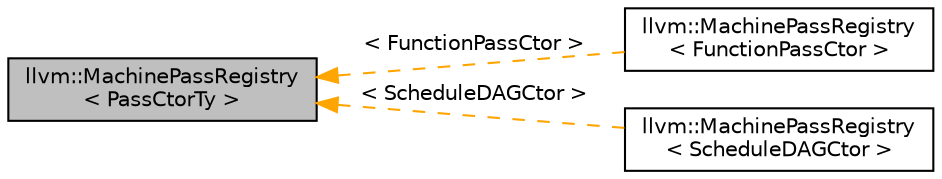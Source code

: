 digraph "llvm::MachinePassRegistry&lt; PassCtorTy &gt;"
{
 // LATEX_PDF_SIZE
  bgcolor="transparent";
  edge [fontname="Helvetica",fontsize="10",labelfontname="Helvetica",labelfontsize="10"];
  node [fontname="Helvetica",fontsize="10",shape="box"];
  rankdir="LR";
  Node1 [label="llvm::MachinePassRegistry\l\< PassCtorTy \>",height=0.2,width=0.4,color="black", fillcolor="grey75", style="filled", fontcolor="black",tooltip="MachinePassRegistry - Track the registration of machine passes."];
  Node1 -> Node2 [dir="back",color="orange",fontsize="10",style="dashed",label=" \< FunctionPassCtor \>" ,fontname="Helvetica"];
  Node2 [label="llvm::MachinePassRegistry\l\< FunctionPassCtor \>",height=0.2,width=0.4,color="black",URL="$classllvm_1_1MachinePassRegistry.html",tooltip=" "];
  Node1 -> Node3 [dir="back",color="orange",fontsize="10",style="dashed",label=" \< ScheduleDAGCtor \>" ,fontname="Helvetica"];
  Node3 [label="llvm::MachinePassRegistry\l\< ScheduleDAGCtor \>",height=0.2,width=0.4,color="black",URL="$classllvm_1_1MachinePassRegistry.html",tooltip=" "];
}
